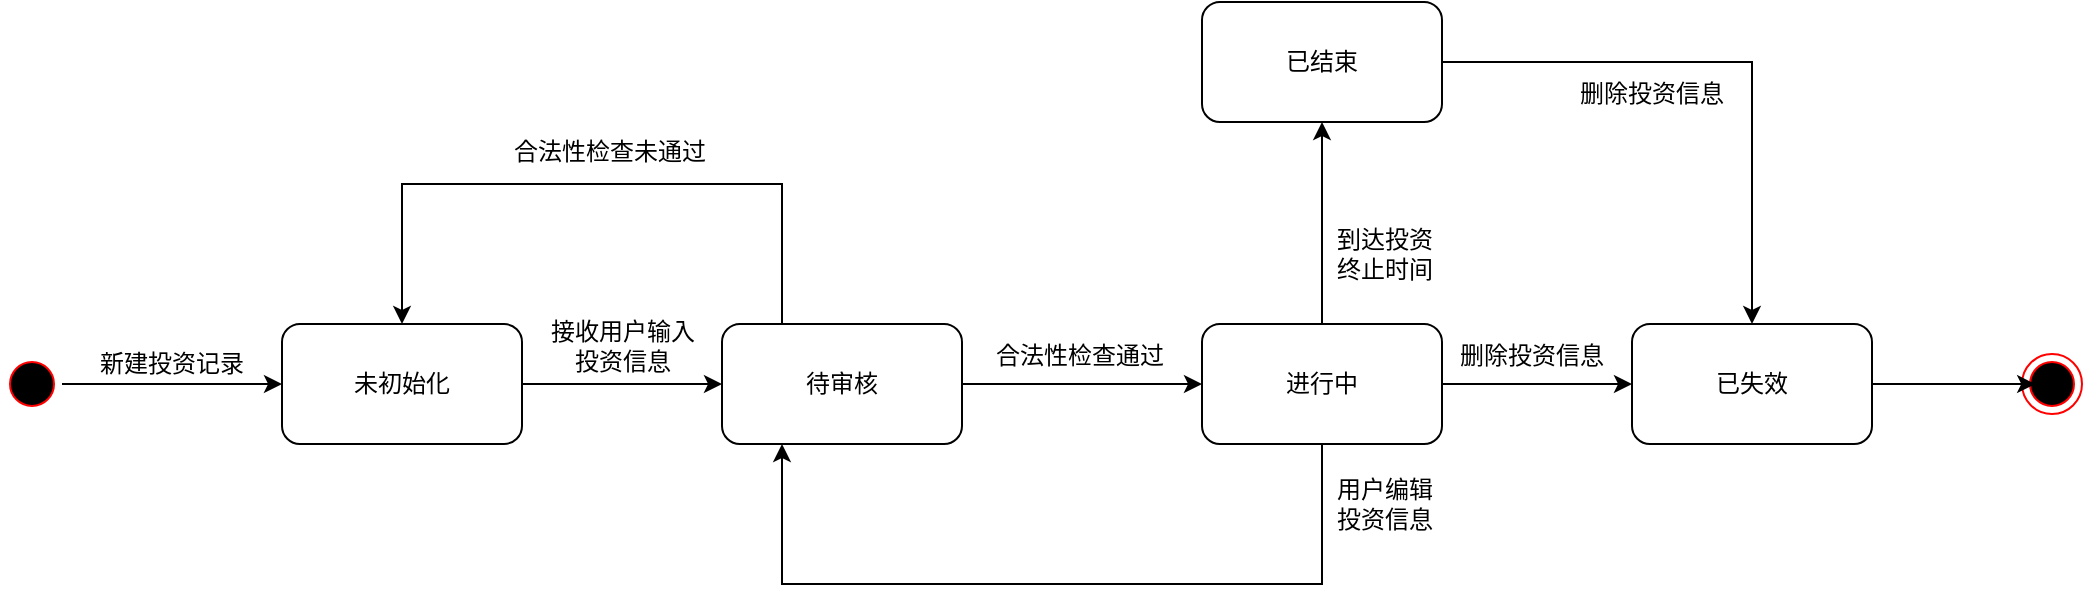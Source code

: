 <mxfile version="22.1.18" type="github">
  <diagram name="第 1 页" id="WLKe82YckZ-AthvR6e3o">
    <mxGraphModel dx="1407" dy="720" grid="1" gridSize="10" guides="1" tooltips="1" connect="1" arrows="1" fold="1" page="1" pageScale="1" pageWidth="827" pageHeight="1169" math="0" shadow="0">
      <root>
        <mxCell id="0" />
        <mxCell id="1" parent="0" />
        <mxCell id="wGgZtADMz8uqcrAGJYZ0-4" style="edgeStyle=orthogonalEdgeStyle;rounded=0;orthogonalLoop=1;jettySize=auto;html=1;entryX=0;entryY=0.5;entryDx=0;entryDy=0;" parent="1" source="-nO4xTUv9DtAdoL6QTUD-2" target="-nO4xTUv9DtAdoL6QTUD-11" edge="1">
          <mxGeometry relative="1" as="geometry" />
        </mxCell>
        <mxCell id="-nO4xTUv9DtAdoL6QTUD-2" value="未初始化" style="rounded=1;whiteSpace=wrap;html=1;" parent="1" vertex="1">
          <mxGeometry x="190" y="270" width="120" height="60" as="geometry" />
        </mxCell>
        <mxCell id="-nO4xTUv9DtAdoL6QTUD-10" style="edgeStyle=orthogonalEdgeStyle;rounded=0;orthogonalLoop=1;jettySize=auto;html=1;" parent="1" source="-nO4xTUv9DtAdoL6QTUD-5" target="-nO4xTUv9DtAdoL6QTUD-2" edge="1">
          <mxGeometry relative="1" as="geometry" />
        </mxCell>
        <mxCell id="-nO4xTUv9DtAdoL6QTUD-5" value="" style="ellipse;html=1;shape=startState;fillColor=#000000;strokeColor=#ff0000;" parent="1" vertex="1">
          <mxGeometry x="50" y="285" width="30" height="30" as="geometry" />
        </mxCell>
        <mxCell id="-nO4xTUv9DtAdoL6QTUD-9" value="新建投资记录" style="text;html=1;strokeColor=none;fillColor=none;align=center;verticalAlign=middle;whiteSpace=wrap;rounded=0;" parent="1" vertex="1">
          <mxGeometry x="70" y="275" width="130" height="30" as="geometry" />
        </mxCell>
        <mxCell id="c7W4a8QBwN7Kt888F0p5-2" style="edgeStyle=orthogonalEdgeStyle;rounded=0;orthogonalLoop=1;jettySize=auto;html=1;exitX=0.5;exitY=0;exitDx=0;exitDy=0;entryX=0.5;entryY=0;entryDx=0;entryDy=0;" parent="1" source="-nO4xTUv9DtAdoL6QTUD-11" target="-nO4xTUv9DtAdoL6QTUD-2" edge="1">
          <mxGeometry relative="1" as="geometry">
            <Array as="points">
              <mxPoint x="440" y="270" />
              <mxPoint x="440" y="200" />
              <mxPoint x="250" y="200" />
            </Array>
          </mxGeometry>
        </mxCell>
        <mxCell id="l6yJgwb1NW9B_2ungp-H-44" style="edgeStyle=orthogonalEdgeStyle;rounded=0;orthogonalLoop=1;jettySize=auto;html=1;entryX=0;entryY=0.5;entryDx=0;entryDy=0;" parent="1" source="-nO4xTUv9DtAdoL6QTUD-11" target="-nO4xTUv9DtAdoL6QTUD-17" edge="1">
          <mxGeometry relative="1" as="geometry" />
        </mxCell>
        <mxCell id="-nO4xTUv9DtAdoL6QTUD-11" value="待审核" style="rounded=1;whiteSpace=wrap;html=1;" parent="1" vertex="1">
          <mxGeometry x="410" y="270" width="120" height="60" as="geometry" />
        </mxCell>
        <mxCell id="-nO4xTUv9DtAdoL6QTUD-13" value="接收用户输入&lt;br&gt;投资信息" style="text;html=1;align=center;verticalAlign=middle;resizable=0;points=[];autosize=1;strokeColor=none;fillColor=none;" parent="1" vertex="1">
          <mxGeometry x="310" y="261" width="100" height="40" as="geometry" />
        </mxCell>
        <mxCell id="wGgZtADMz8uqcrAGJYZ0-2" style="edgeStyle=orthogonalEdgeStyle;rounded=0;orthogonalLoop=1;jettySize=auto;html=1;entryX=0;entryY=0.5;entryDx=0;entryDy=0;" parent="1" source="-nO4xTUv9DtAdoL6QTUD-17" target="wGgZtADMz8uqcrAGJYZ0-1" edge="1">
          <mxGeometry relative="1" as="geometry" />
        </mxCell>
        <mxCell id="9GvfGTvAo8Qqltr3Y5tD-3" style="edgeStyle=orthogonalEdgeStyle;rounded=0;orthogonalLoop=1;jettySize=auto;html=1;exitX=0.5;exitY=1;exitDx=0;exitDy=0;entryX=0.25;entryY=1;entryDx=0;entryDy=0;" parent="1" source="-nO4xTUv9DtAdoL6QTUD-17" target="-nO4xTUv9DtAdoL6QTUD-11" edge="1">
          <mxGeometry relative="1" as="geometry">
            <Array as="points">
              <mxPoint x="710" y="400" />
              <mxPoint x="440" y="400" />
            </Array>
          </mxGeometry>
        </mxCell>
        <mxCell id="nSopwfg_rMGLY2OUwOOp-2" style="edgeStyle=orthogonalEdgeStyle;rounded=0;orthogonalLoop=1;jettySize=auto;html=1;" edge="1" parent="1" source="-nO4xTUv9DtAdoL6QTUD-17" target="nSopwfg_rMGLY2OUwOOp-1">
          <mxGeometry relative="1" as="geometry" />
        </mxCell>
        <mxCell id="-nO4xTUv9DtAdoL6QTUD-17" value="进行中" style="rounded=1;whiteSpace=wrap;html=1;" parent="1" vertex="1">
          <mxGeometry x="650" y="270" width="120" height="60" as="geometry" />
        </mxCell>
        <mxCell id="-nO4xTUv9DtAdoL6QTUD-20" value="合法性检查通过" style="text;html=1;strokeColor=none;fillColor=none;align=center;verticalAlign=middle;whiteSpace=wrap;rounded=0;" parent="1" vertex="1">
          <mxGeometry x="524" y="271" width="130" height="30" as="geometry" />
        </mxCell>
        <mxCell id="-nO4xTUv9DtAdoL6QTUD-26" value="删除投资信息" style="text;html=1;strokeColor=none;fillColor=none;align=center;verticalAlign=middle;whiteSpace=wrap;rounded=0;" parent="1" vertex="1">
          <mxGeometry x="750" y="271" width="130" height="30" as="geometry" />
        </mxCell>
        <mxCell id="c7W4a8QBwN7Kt888F0p5-3" value="合法性检查未通过" style="text;html=1;strokeColor=none;fillColor=none;align=center;verticalAlign=middle;whiteSpace=wrap;rounded=0;" parent="1" vertex="1">
          <mxGeometry x="279" y="169" width="150" height="30" as="geometry" />
        </mxCell>
        <mxCell id="l6yJgwb1NW9B_2ungp-H-36" value="" style="ellipse;html=1;shape=endState;fillColor=#000000;strokeColor=#ff0000;" parent="1" vertex="1">
          <mxGeometry x="1060" y="285" width="30" height="30" as="geometry" />
        </mxCell>
        <mxCell id="wGgZtADMz8uqcrAGJYZ0-1" value="已失效" style="rounded=1;whiteSpace=wrap;html=1;" parent="1" vertex="1">
          <mxGeometry x="865" y="270" width="120" height="60" as="geometry" />
        </mxCell>
        <mxCell id="wGgZtADMz8uqcrAGJYZ0-3" style="edgeStyle=orthogonalEdgeStyle;rounded=0;orthogonalLoop=1;jettySize=auto;html=1;entryX=0.22;entryY=0.5;entryDx=0;entryDy=0;entryPerimeter=0;" parent="1" source="wGgZtADMz8uqcrAGJYZ0-1" target="l6yJgwb1NW9B_2ungp-H-36" edge="1">
          <mxGeometry relative="1" as="geometry" />
        </mxCell>
        <mxCell id="9GvfGTvAo8Qqltr3Y5tD-2" value="用户编辑&lt;br&gt;投资信息" style="text;html=1;align=center;verticalAlign=middle;resizable=0;points=[];autosize=1;strokeColor=none;fillColor=none;" parent="1" vertex="1">
          <mxGeometry x="706" y="340" width="70" height="40" as="geometry" />
        </mxCell>
        <mxCell id="nSopwfg_rMGLY2OUwOOp-4" style="edgeStyle=orthogonalEdgeStyle;rounded=0;orthogonalLoop=1;jettySize=auto;html=1;" edge="1" parent="1" source="nSopwfg_rMGLY2OUwOOp-1" target="wGgZtADMz8uqcrAGJYZ0-1">
          <mxGeometry relative="1" as="geometry" />
        </mxCell>
        <mxCell id="nSopwfg_rMGLY2OUwOOp-1" value="已结束" style="rounded=1;whiteSpace=wrap;html=1;" vertex="1" parent="1">
          <mxGeometry x="650" y="109" width="120" height="60" as="geometry" />
        </mxCell>
        <mxCell id="nSopwfg_rMGLY2OUwOOp-5" value="删除投资信息" style="text;html=1;strokeColor=none;fillColor=none;align=center;verticalAlign=middle;whiteSpace=wrap;rounded=0;" vertex="1" parent="1">
          <mxGeometry x="810" y="140" width="130" height="30" as="geometry" />
        </mxCell>
        <mxCell id="nSopwfg_rMGLY2OUwOOp-7" value="到达投资&lt;br&gt;终止时间" style="text;html=1;align=center;verticalAlign=middle;resizable=0;points=[];autosize=1;strokeColor=none;fillColor=none;" vertex="1" parent="1">
          <mxGeometry x="706" y="215" width="70" height="40" as="geometry" />
        </mxCell>
      </root>
    </mxGraphModel>
  </diagram>
</mxfile>
